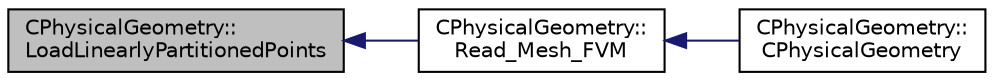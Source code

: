 digraph "CPhysicalGeometry::LoadLinearlyPartitionedPoints"
{
  edge [fontname="Helvetica",fontsize="10",labelfontname="Helvetica",labelfontsize="10"];
  node [fontname="Helvetica",fontsize="10",shape=record];
  rankdir="LR";
  Node677 [label="CPhysicalGeometry::\lLoadLinearlyPartitionedPoints",height=0.2,width=0.4,color="black", fillcolor="grey75", style="filled", fontcolor="black"];
  Node677 -> Node678 [dir="back",color="midnightblue",fontsize="10",style="solid",fontname="Helvetica"];
  Node678 [label="CPhysicalGeometry::\lRead_Mesh_FVM",height=0.2,width=0.4,color="black", fillcolor="white", style="filled",URL="$class_c_physical_geometry.html#ad4096218a43c6a5ec4c56576c0c30e5b",tooltip="Reads the geometry of the grid and adjust the boundary conditions with the configuration file in para..."];
  Node678 -> Node679 [dir="back",color="midnightblue",fontsize="10",style="solid",fontname="Helvetica"];
  Node679 [label="CPhysicalGeometry::\lCPhysicalGeometry",height=0.2,width=0.4,color="black", fillcolor="white", style="filled",URL="$class_c_physical_geometry.html#a075a737b341a64de5463ddd41096692e",tooltip="Reads the geometry of the grid and adjust the boundary conditions with the configuration file..."];
}

